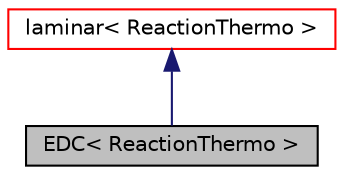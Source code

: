 digraph "EDC&lt; ReactionThermo &gt;"
{
  bgcolor="transparent";
  edge [fontname="Helvetica",fontsize="10",labelfontname="Helvetica",labelfontsize="10"];
  node [fontname="Helvetica",fontsize="10",shape=record];
  Node1 [label="EDC\< ReactionThermo \>",height=0.2,width=0.4,color="black", fillcolor="grey75", style="filled" fontcolor="black"];
  Node2 -> Node1 [dir="back",color="midnightblue",fontsize="10",style="solid",fontname="Helvetica"];
  Node2 [label="laminar\< ReactionThermo \>",height=0.2,width=0.4,color="red",URL="$classFoam_1_1combustionModels_1_1laminar.html",tooltip="Laminar combustion model. "];
}
